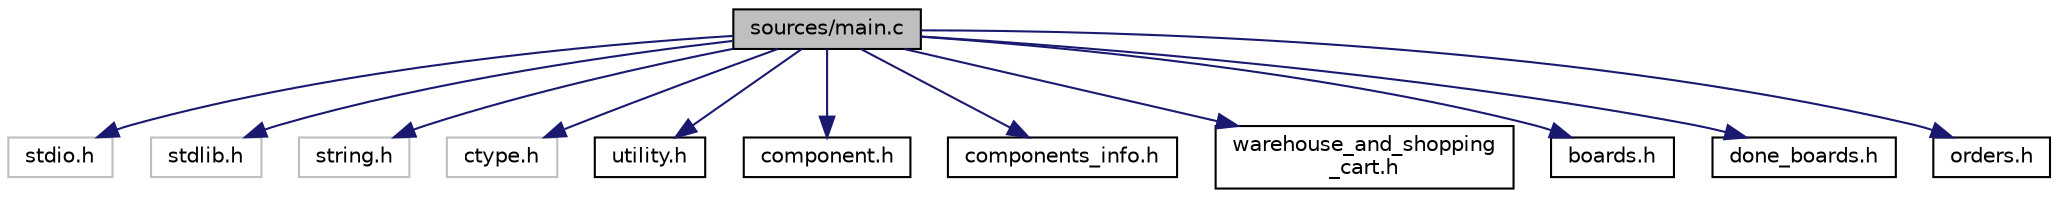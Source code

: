 digraph "sources/main.c"
{
  edge [fontname="Helvetica",fontsize="10",labelfontname="Helvetica",labelfontsize="10"];
  node [fontname="Helvetica",fontsize="10",shape=record];
  Node0 [label="sources/main.c",height=0.2,width=0.4,color="black", fillcolor="grey75", style="filled", fontcolor="black"];
  Node0 -> Node1 [color="midnightblue",fontsize="10",style="solid",fontname="Helvetica"];
  Node1 [label="stdio.h",height=0.2,width=0.4,color="grey75", fillcolor="white", style="filled"];
  Node0 -> Node2 [color="midnightblue",fontsize="10",style="solid",fontname="Helvetica"];
  Node2 [label="stdlib.h",height=0.2,width=0.4,color="grey75", fillcolor="white", style="filled"];
  Node0 -> Node3 [color="midnightblue",fontsize="10",style="solid",fontname="Helvetica"];
  Node3 [label="string.h",height=0.2,width=0.4,color="grey75", fillcolor="white", style="filled"];
  Node0 -> Node4 [color="midnightblue",fontsize="10",style="solid",fontname="Helvetica"];
  Node4 [label="ctype.h",height=0.2,width=0.4,color="grey75", fillcolor="white", style="filled"];
  Node0 -> Node5 [color="midnightblue",fontsize="10",style="solid",fontname="Helvetica"];
  Node5 [label="utility.h",height=0.2,width=0.4,color="black", fillcolor="white", style="filled",URL="$utility_8h.html"];
  Node0 -> Node6 [color="midnightblue",fontsize="10",style="solid",fontname="Helvetica"];
  Node6 [label="component.h",height=0.2,width=0.4,color="black", fillcolor="white", style="filled",URL="$component_8h.html"];
  Node0 -> Node7 [color="midnightblue",fontsize="10",style="solid",fontname="Helvetica"];
  Node7 [label="components_info.h",height=0.2,width=0.4,color="black", fillcolor="white", style="filled",URL="$components__info_8h.html"];
  Node0 -> Node8 [color="midnightblue",fontsize="10",style="solid",fontname="Helvetica"];
  Node8 [label="warehouse_and_shopping\l_cart.h",height=0.2,width=0.4,color="black", fillcolor="white", style="filled",URL="$warehouse__and__shopping__cart_8h.html"];
  Node0 -> Node9 [color="midnightblue",fontsize="10",style="solid",fontname="Helvetica"];
  Node9 [label="boards.h",height=0.2,width=0.4,color="black", fillcolor="white", style="filled",URL="$boards_8h.html"];
  Node0 -> Node10 [color="midnightblue",fontsize="10",style="solid",fontname="Helvetica"];
  Node10 [label="done_boards.h",height=0.2,width=0.4,color="black", fillcolor="white", style="filled",URL="$done__boards_8h.html"];
  Node0 -> Node11 [color="midnightblue",fontsize="10",style="solid",fontname="Helvetica"];
  Node11 [label="orders.h",height=0.2,width=0.4,color="black", fillcolor="white", style="filled",URL="$orders_8h.html"];
}
